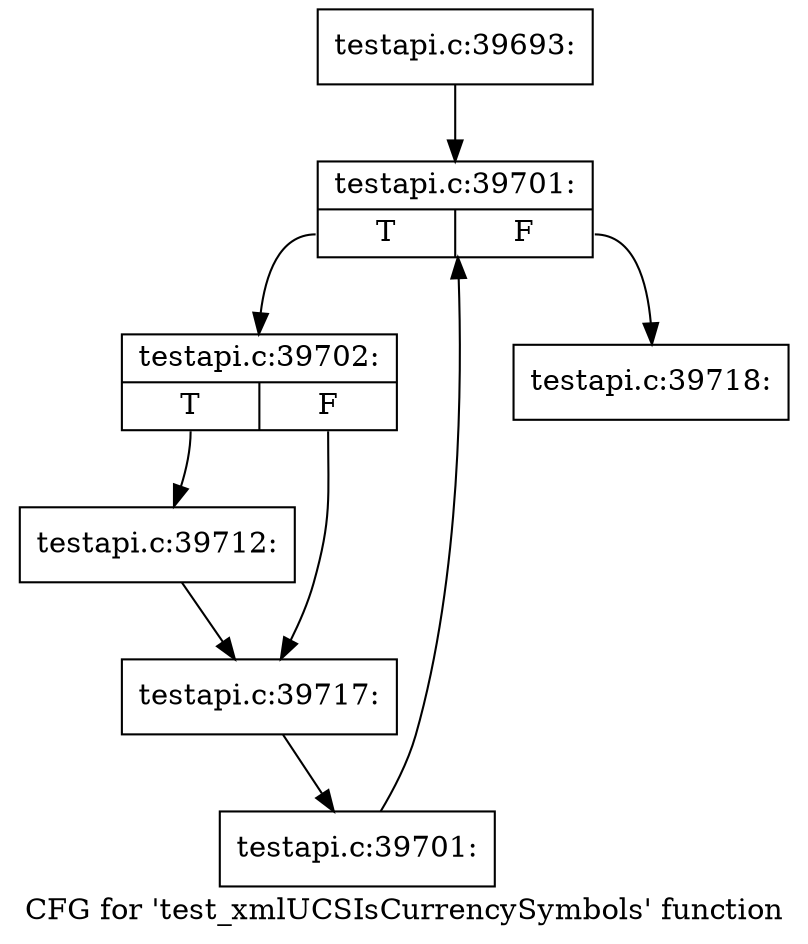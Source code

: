 digraph "CFG for 'test_xmlUCSIsCurrencySymbols' function" {
	label="CFG for 'test_xmlUCSIsCurrencySymbols' function";

	Node0x567dc10 [shape=record,label="{testapi.c:39693:}"];
	Node0x567dc10 -> Node0x5688ee0;
	Node0x5688ee0 [shape=record,label="{testapi.c:39701:|{<s0>T|<s1>F}}"];
	Node0x5688ee0:s0 -> Node0x56891c0;
	Node0x5688ee0:s1 -> Node0x5688d40;
	Node0x56891c0 [shape=record,label="{testapi.c:39702:|{<s0>T|<s1>F}}"];
	Node0x56891c0:s0 -> Node0x568a010;
	Node0x56891c0:s1 -> Node0x568a7e0;
	Node0x568a010 [shape=record,label="{testapi.c:39712:}"];
	Node0x568a010 -> Node0x568a7e0;
	Node0x568a7e0 [shape=record,label="{testapi.c:39717:}"];
	Node0x568a7e0 -> Node0x5689130;
	Node0x5689130 [shape=record,label="{testapi.c:39701:}"];
	Node0x5689130 -> Node0x5688ee0;
	Node0x5688d40 [shape=record,label="{testapi.c:39718:}"];
}
